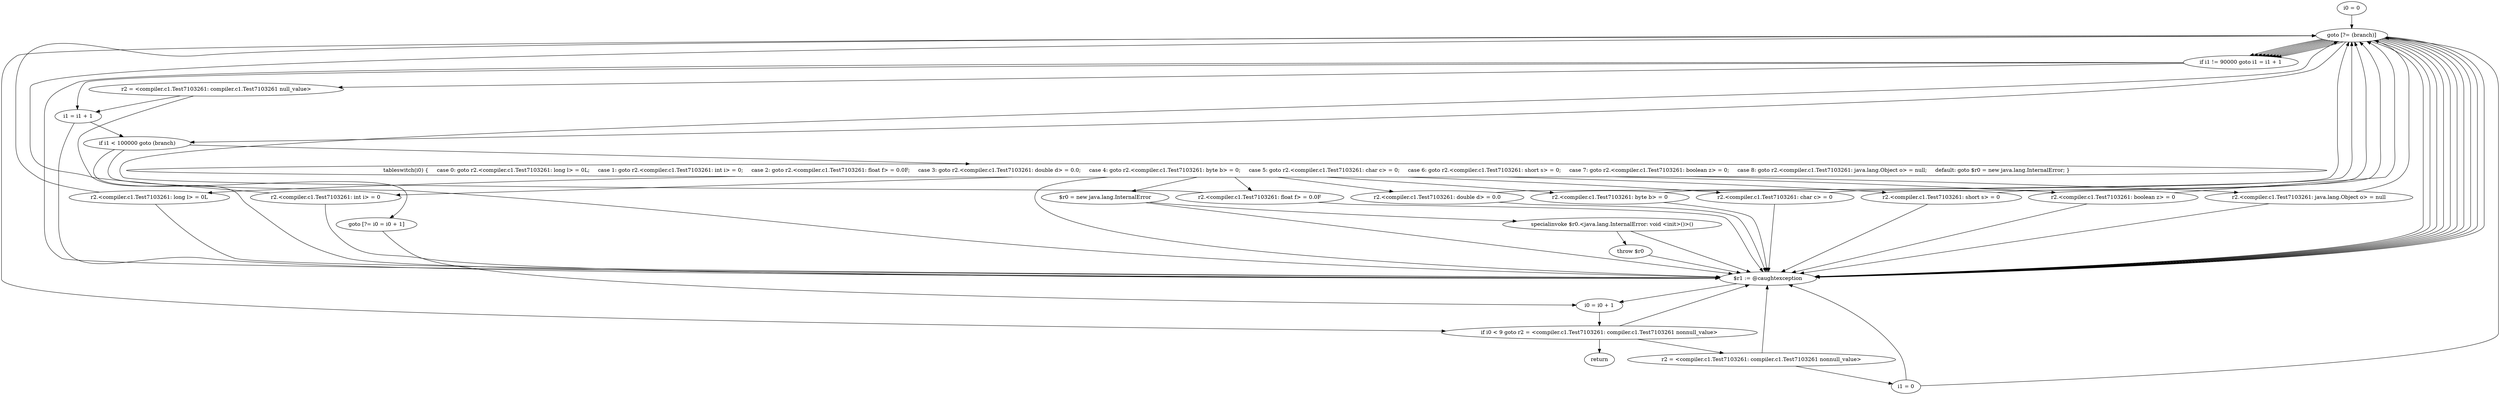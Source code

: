 digraph "unitGraph" {
    "i0 = 0"
    "goto [?= (branch)]"
    "r2 = <compiler.c1.Test7103261: compiler.c1.Test7103261 nonnull_value>"
    "i1 = 0"
    "tableswitch(i0) {     case 0: goto r2.<compiler.c1.Test7103261: long l> = 0L;     case 1: goto r2.<compiler.c1.Test7103261: int i> = 0;     case 2: goto r2.<compiler.c1.Test7103261: float f> = 0.0F;     case 3: goto r2.<compiler.c1.Test7103261: double d> = 0.0;     case 4: goto r2.<compiler.c1.Test7103261: byte b> = 0;     case 5: goto r2.<compiler.c1.Test7103261: char c> = 0;     case 6: goto r2.<compiler.c1.Test7103261: short s> = 0;     case 7: goto r2.<compiler.c1.Test7103261: boolean z> = 0;     case 8: goto r2.<compiler.c1.Test7103261: java.lang.Object o> = null;     default: goto $r0 = new java.lang.InternalError; }"
    "r2.<compiler.c1.Test7103261: long l> = 0L"
    "r2.<compiler.c1.Test7103261: int i> = 0"
    "r2.<compiler.c1.Test7103261: float f> = 0.0F"
    "r2.<compiler.c1.Test7103261: double d> = 0.0"
    "r2.<compiler.c1.Test7103261: byte b> = 0"
    "r2.<compiler.c1.Test7103261: char c> = 0"
    "r2.<compiler.c1.Test7103261: short s> = 0"
    "r2.<compiler.c1.Test7103261: boolean z> = 0"
    "r2.<compiler.c1.Test7103261: java.lang.Object o> = null"
    "$r0 = new java.lang.InternalError"
    "specialinvoke $r0.<java.lang.InternalError: void <init>()>()"
    "throw $r0"
    "if i1 != 90000 goto i1 = i1 + 1"
    "r2 = <compiler.c1.Test7103261: compiler.c1.Test7103261 null_value>"
    "i1 = i1 + 1"
    "if i1 < 100000 goto (branch)"
    "goto [?= i0 = i0 + 1]"
    "$r1 := @caughtexception"
    "i0 = i0 + 1"
    "if i0 < 9 goto r2 = <compiler.c1.Test7103261: compiler.c1.Test7103261 nonnull_value>"
    "return"
    "i0 = 0"->"goto [?= (branch)]";
    "goto [?= (branch)]"->"if i0 < 9 goto r2 = <compiler.c1.Test7103261: compiler.c1.Test7103261 nonnull_value>";
    "r2 = <compiler.c1.Test7103261: compiler.c1.Test7103261 nonnull_value>"->"i1 = 0";
    "r2 = <compiler.c1.Test7103261: compiler.c1.Test7103261 nonnull_value>"->"$r1 := @caughtexception";
    "i1 = 0"->"goto [?= (branch)]";
    "i1 = 0"->"$r1 := @caughtexception";
    "goto [?= (branch)]"->"if i1 < 100000 goto (branch)";
    "goto [?= (branch)]"->"$r1 := @caughtexception";
    "tableswitch(i0) {     case 0: goto r2.<compiler.c1.Test7103261: long l> = 0L;     case 1: goto r2.<compiler.c1.Test7103261: int i> = 0;     case 2: goto r2.<compiler.c1.Test7103261: float f> = 0.0F;     case 3: goto r2.<compiler.c1.Test7103261: double d> = 0.0;     case 4: goto r2.<compiler.c1.Test7103261: byte b> = 0;     case 5: goto r2.<compiler.c1.Test7103261: char c> = 0;     case 6: goto r2.<compiler.c1.Test7103261: short s> = 0;     case 7: goto r2.<compiler.c1.Test7103261: boolean z> = 0;     case 8: goto r2.<compiler.c1.Test7103261: java.lang.Object o> = null;     default: goto $r0 = new java.lang.InternalError; }"->"r2.<compiler.c1.Test7103261: long l> = 0L";
    "tableswitch(i0) {     case 0: goto r2.<compiler.c1.Test7103261: long l> = 0L;     case 1: goto r2.<compiler.c1.Test7103261: int i> = 0;     case 2: goto r2.<compiler.c1.Test7103261: float f> = 0.0F;     case 3: goto r2.<compiler.c1.Test7103261: double d> = 0.0;     case 4: goto r2.<compiler.c1.Test7103261: byte b> = 0;     case 5: goto r2.<compiler.c1.Test7103261: char c> = 0;     case 6: goto r2.<compiler.c1.Test7103261: short s> = 0;     case 7: goto r2.<compiler.c1.Test7103261: boolean z> = 0;     case 8: goto r2.<compiler.c1.Test7103261: java.lang.Object o> = null;     default: goto $r0 = new java.lang.InternalError; }"->"r2.<compiler.c1.Test7103261: int i> = 0";
    "tableswitch(i0) {     case 0: goto r2.<compiler.c1.Test7103261: long l> = 0L;     case 1: goto r2.<compiler.c1.Test7103261: int i> = 0;     case 2: goto r2.<compiler.c1.Test7103261: float f> = 0.0F;     case 3: goto r2.<compiler.c1.Test7103261: double d> = 0.0;     case 4: goto r2.<compiler.c1.Test7103261: byte b> = 0;     case 5: goto r2.<compiler.c1.Test7103261: char c> = 0;     case 6: goto r2.<compiler.c1.Test7103261: short s> = 0;     case 7: goto r2.<compiler.c1.Test7103261: boolean z> = 0;     case 8: goto r2.<compiler.c1.Test7103261: java.lang.Object o> = null;     default: goto $r0 = new java.lang.InternalError; }"->"r2.<compiler.c1.Test7103261: float f> = 0.0F";
    "tableswitch(i0) {     case 0: goto r2.<compiler.c1.Test7103261: long l> = 0L;     case 1: goto r2.<compiler.c1.Test7103261: int i> = 0;     case 2: goto r2.<compiler.c1.Test7103261: float f> = 0.0F;     case 3: goto r2.<compiler.c1.Test7103261: double d> = 0.0;     case 4: goto r2.<compiler.c1.Test7103261: byte b> = 0;     case 5: goto r2.<compiler.c1.Test7103261: char c> = 0;     case 6: goto r2.<compiler.c1.Test7103261: short s> = 0;     case 7: goto r2.<compiler.c1.Test7103261: boolean z> = 0;     case 8: goto r2.<compiler.c1.Test7103261: java.lang.Object o> = null;     default: goto $r0 = new java.lang.InternalError; }"->"r2.<compiler.c1.Test7103261: double d> = 0.0";
    "tableswitch(i0) {     case 0: goto r2.<compiler.c1.Test7103261: long l> = 0L;     case 1: goto r2.<compiler.c1.Test7103261: int i> = 0;     case 2: goto r2.<compiler.c1.Test7103261: float f> = 0.0F;     case 3: goto r2.<compiler.c1.Test7103261: double d> = 0.0;     case 4: goto r2.<compiler.c1.Test7103261: byte b> = 0;     case 5: goto r2.<compiler.c1.Test7103261: char c> = 0;     case 6: goto r2.<compiler.c1.Test7103261: short s> = 0;     case 7: goto r2.<compiler.c1.Test7103261: boolean z> = 0;     case 8: goto r2.<compiler.c1.Test7103261: java.lang.Object o> = null;     default: goto $r0 = new java.lang.InternalError; }"->"r2.<compiler.c1.Test7103261: byte b> = 0";
    "tableswitch(i0) {     case 0: goto r2.<compiler.c1.Test7103261: long l> = 0L;     case 1: goto r2.<compiler.c1.Test7103261: int i> = 0;     case 2: goto r2.<compiler.c1.Test7103261: float f> = 0.0F;     case 3: goto r2.<compiler.c1.Test7103261: double d> = 0.0;     case 4: goto r2.<compiler.c1.Test7103261: byte b> = 0;     case 5: goto r2.<compiler.c1.Test7103261: char c> = 0;     case 6: goto r2.<compiler.c1.Test7103261: short s> = 0;     case 7: goto r2.<compiler.c1.Test7103261: boolean z> = 0;     case 8: goto r2.<compiler.c1.Test7103261: java.lang.Object o> = null;     default: goto $r0 = new java.lang.InternalError; }"->"r2.<compiler.c1.Test7103261: char c> = 0";
    "tableswitch(i0) {     case 0: goto r2.<compiler.c1.Test7103261: long l> = 0L;     case 1: goto r2.<compiler.c1.Test7103261: int i> = 0;     case 2: goto r2.<compiler.c1.Test7103261: float f> = 0.0F;     case 3: goto r2.<compiler.c1.Test7103261: double d> = 0.0;     case 4: goto r2.<compiler.c1.Test7103261: byte b> = 0;     case 5: goto r2.<compiler.c1.Test7103261: char c> = 0;     case 6: goto r2.<compiler.c1.Test7103261: short s> = 0;     case 7: goto r2.<compiler.c1.Test7103261: boolean z> = 0;     case 8: goto r2.<compiler.c1.Test7103261: java.lang.Object o> = null;     default: goto $r0 = new java.lang.InternalError; }"->"r2.<compiler.c1.Test7103261: short s> = 0";
    "tableswitch(i0) {     case 0: goto r2.<compiler.c1.Test7103261: long l> = 0L;     case 1: goto r2.<compiler.c1.Test7103261: int i> = 0;     case 2: goto r2.<compiler.c1.Test7103261: float f> = 0.0F;     case 3: goto r2.<compiler.c1.Test7103261: double d> = 0.0;     case 4: goto r2.<compiler.c1.Test7103261: byte b> = 0;     case 5: goto r2.<compiler.c1.Test7103261: char c> = 0;     case 6: goto r2.<compiler.c1.Test7103261: short s> = 0;     case 7: goto r2.<compiler.c1.Test7103261: boolean z> = 0;     case 8: goto r2.<compiler.c1.Test7103261: java.lang.Object o> = null;     default: goto $r0 = new java.lang.InternalError; }"->"r2.<compiler.c1.Test7103261: boolean z> = 0";
    "tableswitch(i0) {     case 0: goto r2.<compiler.c1.Test7103261: long l> = 0L;     case 1: goto r2.<compiler.c1.Test7103261: int i> = 0;     case 2: goto r2.<compiler.c1.Test7103261: float f> = 0.0F;     case 3: goto r2.<compiler.c1.Test7103261: double d> = 0.0;     case 4: goto r2.<compiler.c1.Test7103261: byte b> = 0;     case 5: goto r2.<compiler.c1.Test7103261: char c> = 0;     case 6: goto r2.<compiler.c1.Test7103261: short s> = 0;     case 7: goto r2.<compiler.c1.Test7103261: boolean z> = 0;     case 8: goto r2.<compiler.c1.Test7103261: java.lang.Object o> = null;     default: goto $r0 = new java.lang.InternalError; }"->"r2.<compiler.c1.Test7103261: java.lang.Object o> = null";
    "tableswitch(i0) {     case 0: goto r2.<compiler.c1.Test7103261: long l> = 0L;     case 1: goto r2.<compiler.c1.Test7103261: int i> = 0;     case 2: goto r2.<compiler.c1.Test7103261: float f> = 0.0F;     case 3: goto r2.<compiler.c1.Test7103261: double d> = 0.0;     case 4: goto r2.<compiler.c1.Test7103261: byte b> = 0;     case 5: goto r2.<compiler.c1.Test7103261: char c> = 0;     case 6: goto r2.<compiler.c1.Test7103261: short s> = 0;     case 7: goto r2.<compiler.c1.Test7103261: boolean z> = 0;     case 8: goto r2.<compiler.c1.Test7103261: java.lang.Object o> = null;     default: goto $r0 = new java.lang.InternalError; }"->"$r0 = new java.lang.InternalError";
    "tableswitch(i0) {     case 0: goto r2.<compiler.c1.Test7103261: long l> = 0L;     case 1: goto r2.<compiler.c1.Test7103261: int i> = 0;     case 2: goto r2.<compiler.c1.Test7103261: float f> = 0.0F;     case 3: goto r2.<compiler.c1.Test7103261: double d> = 0.0;     case 4: goto r2.<compiler.c1.Test7103261: byte b> = 0;     case 5: goto r2.<compiler.c1.Test7103261: char c> = 0;     case 6: goto r2.<compiler.c1.Test7103261: short s> = 0;     case 7: goto r2.<compiler.c1.Test7103261: boolean z> = 0;     case 8: goto r2.<compiler.c1.Test7103261: java.lang.Object o> = null;     default: goto $r0 = new java.lang.InternalError; }"->"$r1 := @caughtexception";
    "r2.<compiler.c1.Test7103261: long l> = 0L"->"goto [?= (branch)]";
    "r2.<compiler.c1.Test7103261: long l> = 0L"->"$r1 := @caughtexception";
    "goto [?= (branch)]"->"if i1 != 90000 goto i1 = i1 + 1";
    "goto [?= (branch)]"->"$r1 := @caughtexception";
    "r2.<compiler.c1.Test7103261: int i> = 0"->"goto [?= (branch)]";
    "r2.<compiler.c1.Test7103261: int i> = 0"->"$r1 := @caughtexception";
    "goto [?= (branch)]"->"if i1 != 90000 goto i1 = i1 + 1";
    "goto [?= (branch)]"->"$r1 := @caughtexception";
    "r2.<compiler.c1.Test7103261: float f> = 0.0F"->"goto [?= (branch)]";
    "r2.<compiler.c1.Test7103261: float f> = 0.0F"->"$r1 := @caughtexception";
    "goto [?= (branch)]"->"if i1 != 90000 goto i1 = i1 + 1";
    "goto [?= (branch)]"->"$r1 := @caughtexception";
    "r2.<compiler.c1.Test7103261: double d> = 0.0"->"goto [?= (branch)]";
    "r2.<compiler.c1.Test7103261: double d> = 0.0"->"$r1 := @caughtexception";
    "goto [?= (branch)]"->"if i1 != 90000 goto i1 = i1 + 1";
    "goto [?= (branch)]"->"$r1 := @caughtexception";
    "r2.<compiler.c1.Test7103261: byte b> = 0"->"goto [?= (branch)]";
    "r2.<compiler.c1.Test7103261: byte b> = 0"->"$r1 := @caughtexception";
    "goto [?= (branch)]"->"if i1 != 90000 goto i1 = i1 + 1";
    "goto [?= (branch)]"->"$r1 := @caughtexception";
    "r2.<compiler.c1.Test7103261: char c> = 0"->"goto [?= (branch)]";
    "r2.<compiler.c1.Test7103261: char c> = 0"->"$r1 := @caughtexception";
    "goto [?= (branch)]"->"if i1 != 90000 goto i1 = i1 + 1";
    "goto [?= (branch)]"->"$r1 := @caughtexception";
    "r2.<compiler.c1.Test7103261: short s> = 0"->"goto [?= (branch)]";
    "r2.<compiler.c1.Test7103261: short s> = 0"->"$r1 := @caughtexception";
    "goto [?= (branch)]"->"if i1 != 90000 goto i1 = i1 + 1";
    "goto [?= (branch)]"->"$r1 := @caughtexception";
    "r2.<compiler.c1.Test7103261: boolean z> = 0"->"goto [?= (branch)]";
    "r2.<compiler.c1.Test7103261: boolean z> = 0"->"$r1 := @caughtexception";
    "goto [?= (branch)]"->"if i1 != 90000 goto i1 = i1 + 1";
    "goto [?= (branch)]"->"$r1 := @caughtexception";
    "r2.<compiler.c1.Test7103261: java.lang.Object o> = null"->"goto [?= (branch)]";
    "r2.<compiler.c1.Test7103261: java.lang.Object o> = null"->"$r1 := @caughtexception";
    "goto [?= (branch)]"->"if i1 != 90000 goto i1 = i1 + 1";
    "goto [?= (branch)]"->"$r1 := @caughtexception";
    "$r0 = new java.lang.InternalError"->"specialinvoke $r0.<java.lang.InternalError: void <init>()>()";
    "$r0 = new java.lang.InternalError"->"$r1 := @caughtexception";
    "specialinvoke $r0.<java.lang.InternalError: void <init>()>()"->"throw $r0";
    "specialinvoke $r0.<java.lang.InternalError: void <init>()>()"->"$r1 := @caughtexception";
    "throw $r0"->"$r1 := @caughtexception";
    "if i1 != 90000 goto i1 = i1 + 1"->"r2 = <compiler.c1.Test7103261: compiler.c1.Test7103261 null_value>";
    "if i1 != 90000 goto i1 = i1 + 1"->"i1 = i1 + 1";
    "if i1 != 90000 goto i1 = i1 + 1"->"$r1 := @caughtexception";
    "r2 = <compiler.c1.Test7103261: compiler.c1.Test7103261 null_value>"->"i1 = i1 + 1";
    "r2 = <compiler.c1.Test7103261: compiler.c1.Test7103261 null_value>"->"$r1 := @caughtexception";
    "i1 = i1 + 1"->"if i1 < 100000 goto (branch)";
    "i1 = i1 + 1"->"$r1 := @caughtexception";
    "if i1 < 100000 goto (branch)"->"goto [?= i0 = i0 + 1]";
    "if i1 < 100000 goto (branch)"->"tableswitch(i0) {     case 0: goto r2.<compiler.c1.Test7103261: long l> = 0L;     case 1: goto r2.<compiler.c1.Test7103261: int i> = 0;     case 2: goto r2.<compiler.c1.Test7103261: float f> = 0.0F;     case 3: goto r2.<compiler.c1.Test7103261: double d> = 0.0;     case 4: goto r2.<compiler.c1.Test7103261: byte b> = 0;     case 5: goto r2.<compiler.c1.Test7103261: char c> = 0;     case 6: goto r2.<compiler.c1.Test7103261: short s> = 0;     case 7: goto r2.<compiler.c1.Test7103261: boolean z> = 0;     case 8: goto r2.<compiler.c1.Test7103261: java.lang.Object o> = null;     default: goto $r0 = new java.lang.InternalError; }";
    "if i1 < 100000 goto (branch)"->"$r1 := @caughtexception";
    "goto [?= i0 = i0 + 1]"->"i0 = i0 + 1";
    "$r1 := @caughtexception"->"i0 = i0 + 1";
    "i0 = i0 + 1"->"if i0 < 9 goto r2 = <compiler.c1.Test7103261: compiler.c1.Test7103261 nonnull_value>";
    "if i0 < 9 goto r2 = <compiler.c1.Test7103261: compiler.c1.Test7103261 nonnull_value>"->"return";
    "if i0 < 9 goto r2 = <compiler.c1.Test7103261: compiler.c1.Test7103261 nonnull_value>"->"r2 = <compiler.c1.Test7103261: compiler.c1.Test7103261 nonnull_value>";
    "if i0 < 9 goto r2 = <compiler.c1.Test7103261: compiler.c1.Test7103261 nonnull_value>"->"$r1 := @caughtexception";
}
